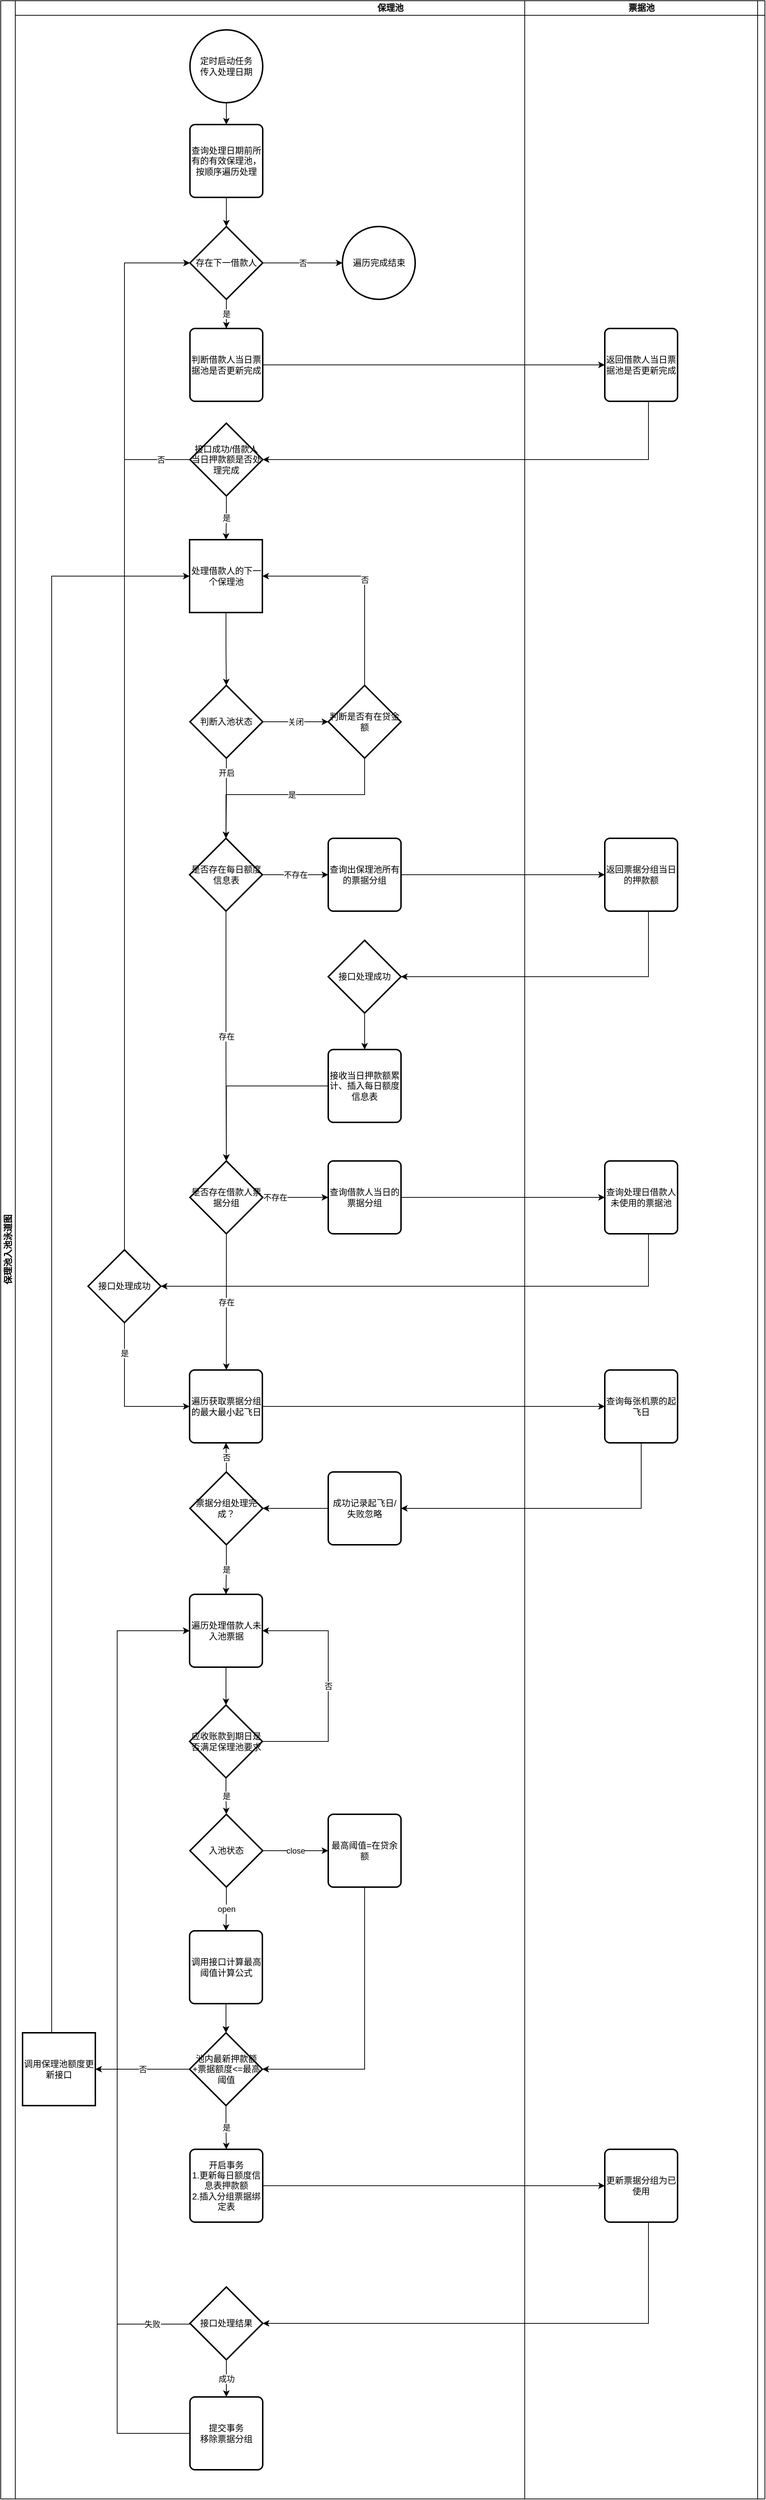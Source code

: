 <mxfile version="12.2.3" type="github" pages="1">
  <diagram id="7cnH-NnOfo04mb4Lqo_o" name="第 1 页">
    <mxGraphModel dx="2260" dy="1171" grid="1" gridSize="10" guides="1" tooltips="1" connect="1" arrows="1" fold="1" page="1" pageScale="1" pageWidth="827" pageHeight="1169" math="0" shadow="0">
      <root>
        <mxCell id="0"/>
        <mxCell id="1" parent="0"/>
        <mxCell id="x9DU3GrfOK3XYPjq0_lk-3" value="保理池入池泳道图" style="swimlane;html=1;childLayout=stackLayout;resizeParent=1;resizeParentMax=0;startSize=20;horizontal=0;horizontalStack=1;" parent="1" vertex="1">
          <mxGeometry x="110" y="60" width="1050" height="3430" as="geometry"/>
        </mxCell>
        <mxCell id="x9DU3GrfOK3XYPjq0_lk-4" value="保理池" style="swimlane;html=1;startSize=20;" parent="x9DU3GrfOK3XYPjq0_lk-3" vertex="1">
          <mxGeometry x="20" width="1030" height="3430" as="geometry"/>
        </mxCell>
        <mxCell id="x9DU3GrfOK3XYPjq0_lk-11" value="" style="edgeStyle=orthogonalEdgeStyle;rounded=0;orthogonalLoop=1;jettySize=auto;html=1;" parent="x9DU3GrfOK3XYPjq0_lk-4" source="x9DU3GrfOK3XYPjq0_lk-9" target="x9DU3GrfOK3XYPjq0_lk-10" edge="1">
          <mxGeometry relative="1" as="geometry"/>
        </mxCell>
        <mxCell id="x9DU3GrfOK3XYPjq0_lk-9" value="定时启动任务&lt;br&gt;传入处理日期" style="strokeWidth=2;html=1;shape=mxgraph.flowchart.start_2;whiteSpace=wrap;" parent="x9DU3GrfOK3XYPjq0_lk-4" vertex="1">
          <mxGeometry x="240" y="40" width="100" height="100" as="geometry"/>
        </mxCell>
        <mxCell id="Mn_wr89FNonFCgA3KKPW-10" value="" style="edgeStyle=orthogonalEdgeStyle;rounded=0;orthogonalLoop=1;jettySize=auto;html=1;" edge="1" parent="x9DU3GrfOK3XYPjq0_lk-4" source="x9DU3GrfOK3XYPjq0_lk-10" target="Mn_wr89FNonFCgA3KKPW-9">
          <mxGeometry relative="1" as="geometry"/>
        </mxCell>
        <mxCell id="x9DU3GrfOK3XYPjq0_lk-10" value="查询处理日期前所有的有效保理池，按顺序遍历处理" style="rounded=1;whiteSpace=wrap;html=1;absoluteArcSize=1;arcSize=14;strokeWidth=2;fontFamily=Helvetica;fontSize=12;fontColor=#000000;align=center;strokeColor=#000000;fillColor=#ffffff;" parent="x9DU3GrfOK3XYPjq0_lk-4" vertex="1">
          <mxGeometry x="240" y="170" width="100" height="100" as="geometry"/>
        </mxCell>
        <mxCell id="Mn_wr89FNonFCgA3KKPW-20" value="遍历完成结束" style="ellipse;whiteSpace=wrap;html=1;aspect=fixed;fontFamily=Helvetica;fontSize=12;fontColor=#000000;align=center;strokeColor=#000000;strokeWidth=2;fillColor=#ffffff;" vertex="1" parent="x9DU3GrfOK3XYPjq0_lk-4">
          <mxGeometry x="449.5" y="310" width="100" height="100" as="geometry"/>
        </mxCell>
        <mxCell id="Mn_wr89FNonFCgA3KKPW-11" value="是" style="edgeStyle=orthogonalEdgeStyle;rounded=0;orthogonalLoop=1;jettySize=auto;html=1;" edge="1" parent="x9DU3GrfOK3XYPjq0_lk-4" source="Mn_wr89FNonFCgA3KKPW-9" target="Mn_wr89FNonFCgA3KKPW-4">
          <mxGeometry relative="1" as="geometry"/>
        </mxCell>
        <mxCell id="Mn_wr89FNonFCgA3KKPW-22" value="否" style="edgeStyle=orthogonalEdgeStyle;rounded=0;orthogonalLoop=1;jettySize=auto;html=1;" edge="1" parent="x9DU3GrfOK3XYPjq0_lk-4" source="Mn_wr89FNonFCgA3KKPW-9" target="Mn_wr89FNonFCgA3KKPW-20">
          <mxGeometry relative="1" as="geometry"/>
        </mxCell>
        <mxCell id="Mn_wr89FNonFCgA3KKPW-9" value="存在下一借款人" style="rhombus;whiteSpace=wrap;html=1;fontFamily=Helvetica;fontSize=12;fontColor=#000000;align=center;strokeColor=#000000;strokeWidth=2;fillColor=#ffffff;" vertex="1" parent="x9DU3GrfOK3XYPjq0_lk-4">
          <mxGeometry x="240" y="310" width="100" height="100" as="geometry"/>
        </mxCell>
        <mxCell id="wWLqrKQLSOyKj97jagOg-4" value="关闭" style="edgeStyle=orthogonalEdgeStyle;rounded=0;orthogonalLoop=1;jettySize=auto;html=1;" parent="x9DU3GrfOK3XYPjq0_lk-4" source="wWLqrKQLSOyKj97jagOg-1" target="wWLqrKQLSOyKj97jagOg-3" edge="1">
          <mxGeometry relative="1" as="geometry"/>
        </mxCell>
        <mxCell id="wWLqrKQLSOyKj97jagOg-32" value="开启" style="edgeStyle=orthogonalEdgeStyle;rounded=0;orthogonalLoop=1;jettySize=auto;html=1;" parent="x9DU3GrfOK3XYPjq0_lk-4" source="wWLqrKQLSOyKj97jagOg-1" target="wWLqrKQLSOyKj97jagOg-31" edge="1">
          <mxGeometry y="-35" relative="1" as="geometry">
            <mxPoint x="35" y="-35" as="offset"/>
          </mxGeometry>
        </mxCell>
        <mxCell id="wWLqrKQLSOyKj97jagOg-1" value="判断入池状态" style="strokeWidth=2;html=1;shape=mxgraph.flowchart.decision;whiteSpace=wrap;fontFamily=Helvetica;fontSize=12;fontColor=#000000;align=center;strokeColor=#000000;fillColor=#ffffff;" parent="x9DU3GrfOK3XYPjq0_lk-4" vertex="1">
          <mxGeometry x="240" y="940" width="100" height="100" as="geometry"/>
        </mxCell>
        <mxCell id="wWLqrKQLSOyKj97jagOg-56" value="不存在" style="edgeStyle=orthogonalEdgeStyle;rounded=0;orthogonalLoop=1;jettySize=auto;html=1;" parent="x9DU3GrfOK3XYPjq0_lk-4" source="wWLqrKQLSOyKj97jagOg-31" target="wWLqrKQLSOyKj97jagOg-55" edge="1">
          <mxGeometry relative="1" as="geometry">
            <Array as="points">
              <mxPoint x="500" y="1200"/>
            </Array>
          </mxGeometry>
        </mxCell>
        <mxCell id="wWLqrKQLSOyKj97jagOg-98" value="存在" style="edgeStyle=orthogonalEdgeStyle;rounded=0;orthogonalLoop=1;jettySize=auto;html=1;" parent="x9DU3GrfOK3XYPjq0_lk-4" source="wWLqrKQLSOyKj97jagOg-31" target="wWLqrKQLSOyKj97jagOg-90" edge="1">
          <mxGeometry relative="1" as="geometry">
            <Array as="points">
              <mxPoint x="290" y="1460"/>
              <mxPoint x="290" y="1460"/>
            </Array>
          </mxGeometry>
        </mxCell>
        <mxCell id="wWLqrKQLSOyKj97jagOg-31" value="是否存在每日额度信息表" style="strokeWidth=2;html=1;shape=mxgraph.flowchart.decision;whiteSpace=wrap;fontFamily=Helvetica;fontSize=12;fontColor=#000000;align=center;strokeColor=#000000;fillColor=#ffffff;" parent="x9DU3GrfOK3XYPjq0_lk-4" vertex="1">
          <mxGeometry x="239.5" y="1150" width="100" height="100" as="geometry"/>
        </mxCell>
        <mxCell id="wWLqrKQLSOyKj97jagOg-55" value="查询出保理池所有的票据分组" style="rounded=1;whiteSpace=wrap;html=1;absoluteArcSize=1;arcSize=14;strokeWidth=2;fontFamily=Helvetica;fontSize=12;fontColor=#000000;align=center;strokeColor=#000000;fillColor=#ffffff;" parent="x9DU3GrfOK3XYPjq0_lk-4" vertex="1">
          <mxGeometry x="430" y="1150" width="100" height="100" as="geometry"/>
        </mxCell>
        <mxCell id="Mn_wr89FNonFCgA3KKPW-14" value="否" style="edgeStyle=orthogonalEdgeStyle;rounded=0;orthogonalLoop=1;jettySize=auto;html=1;entryX=0;entryY=0.5;entryDx=0;entryDy=0;" edge="1" parent="x9DU3GrfOK3XYPjq0_lk-4" source="wWLqrKQLSOyKj97jagOg-10" target="Mn_wr89FNonFCgA3KKPW-9">
          <mxGeometry x="-0.822" relative="1" as="geometry">
            <Array as="points">
              <mxPoint x="150" y="630"/>
              <mxPoint x="150" y="360"/>
            </Array>
            <mxPoint as="offset"/>
          </mxGeometry>
        </mxCell>
        <mxCell id="Mn_wr89FNonFCgA3KKPW-16" value="是" style="edgeStyle=orthogonalEdgeStyle;rounded=0;orthogonalLoop=1;jettySize=auto;html=1;" edge="1" parent="x9DU3GrfOK3XYPjq0_lk-4" source="wWLqrKQLSOyKj97jagOg-10" target="wWLqrKQLSOyKj97jagOg-15">
          <mxGeometry relative="1" as="geometry"/>
        </mxCell>
        <mxCell id="wWLqrKQLSOyKj97jagOg-10" value="接口成功/借款人当日押款额是否处理完成" style="strokeWidth=2;html=1;shape=mxgraph.flowchart.decision;whiteSpace=wrap;fontFamily=Helvetica;fontSize=12;fontColor=#000000;align=center;strokeColor=#000000;fillColor=#ffffff;" parent="x9DU3GrfOK3XYPjq0_lk-4" vertex="1">
          <mxGeometry x="240" y="580" width="100" height="100" as="geometry"/>
        </mxCell>
        <mxCell id="wWLqrKQLSOyKj97jagOg-61" value="&lt;div&gt;是&lt;/div&gt;" style="edgeStyle=orthogonalEdgeStyle;rounded=0;orthogonalLoop=1;jettySize=auto;html=1;entryX=0.5;entryY=0;entryDx=0;entryDy=0;entryPerimeter=0;" parent="x9DU3GrfOK3XYPjq0_lk-4" source="wWLqrKQLSOyKj97jagOg-3" edge="1" target="wWLqrKQLSOyKj97jagOg-31">
          <mxGeometry relative="1" as="geometry">
            <mxPoint x="339.5" y="1200" as="targetPoint"/>
            <Array as="points">
              <mxPoint x="480" y="1090"/>
              <mxPoint x="290" y="1090"/>
            </Array>
          </mxGeometry>
        </mxCell>
        <mxCell id="Mn_wr89FNonFCgA3KKPW-55" value="否" style="edgeStyle=orthogonalEdgeStyle;rounded=0;orthogonalLoop=1;jettySize=auto;html=1;" edge="1" parent="x9DU3GrfOK3XYPjq0_lk-4" source="wWLqrKQLSOyKj97jagOg-3" target="wWLqrKQLSOyKj97jagOg-15">
          <mxGeometry relative="1" as="geometry">
            <Array as="points">
              <mxPoint x="480" y="790"/>
            </Array>
          </mxGeometry>
        </mxCell>
        <mxCell id="wWLqrKQLSOyKj97jagOg-3" value="判断是否有在贷金额" style="strokeWidth=2;html=1;shape=mxgraph.flowchart.decision;whiteSpace=wrap;fontFamily=Helvetica;fontSize=12;fontColor=#000000;align=center;strokeColor=#000000;fillColor=#ffffff;" parent="x9DU3GrfOK3XYPjq0_lk-4" vertex="1">
          <mxGeometry x="430" y="940" width="100" height="100" as="geometry"/>
        </mxCell>
        <mxCell id="wWLqrKQLSOyKj97jagOg-93" style="edgeStyle=orthogonalEdgeStyle;rounded=0;orthogonalLoop=1;jettySize=auto;html=1;" parent="x9DU3GrfOK3XYPjq0_lk-4" source="wWLqrKQLSOyKj97jagOg-53" target="wWLqrKQLSOyKj97jagOg-90" edge="1">
          <mxGeometry relative="1" as="geometry">
            <Array as="points">
              <mxPoint x="290" y="1490"/>
            </Array>
          </mxGeometry>
        </mxCell>
        <mxCell id="wWLqrKQLSOyKj97jagOg-53" value="接收当日押款额累计、插入每日额度信息表" style="rounded=1;whiteSpace=wrap;html=1;absoluteArcSize=1;arcSize=14;strokeWidth=2;fontFamily=Helvetica;fontSize=12;fontColor=#000000;align=center;strokeColor=#000000;fillColor=#ffffff;" parent="x9DU3GrfOK3XYPjq0_lk-4" vertex="1">
          <mxGeometry x="430" y="1440" width="100" height="100" as="geometry"/>
        </mxCell>
        <mxCell id="Mn_wr89FNonFCgA3KKPW-53" style="edgeStyle=orthogonalEdgeStyle;rounded=0;orthogonalLoop=1;jettySize=auto;html=1;" edge="1" parent="x9DU3GrfOK3XYPjq0_lk-4" source="Mn_wr89FNonFCgA3KKPW-50" target="wWLqrKQLSOyKj97jagOg-53">
          <mxGeometry relative="1" as="geometry"/>
        </mxCell>
        <mxCell id="Mn_wr89FNonFCgA3KKPW-50" value="接口处理成功" style="rhombus;whiteSpace=wrap;html=1;fontFamily=Helvetica;fontSize=12;fontColor=#000000;align=center;strokeColor=#000000;strokeWidth=2;fillColor=#ffffff;" vertex="1" parent="x9DU3GrfOK3XYPjq0_lk-4">
          <mxGeometry x="430" y="1290" width="100" height="100" as="geometry"/>
        </mxCell>
        <mxCell id="wWLqrKQLSOyKj97jagOg-70" value="" style="edgeStyle=orthogonalEdgeStyle;rounded=0;orthogonalLoop=1;jettySize=auto;html=1;" parent="x9DU3GrfOK3XYPjq0_lk-4" source="wWLqrKQLSOyKj97jagOg-62" target="wWLqrKQLSOyKj97jagOg-69" edge="1">
          <mxGeometry relative="1" as="geometry"/>
        </mxCell>
        <mxCell id="wWLqrKQLSOyKj97jagOg-62" value="查询借款人当日的票据分组" style="rounded=1;whiteSpace=wrap;html=1;absoluteArcSize=1;arcSize=14;strokeWidth=2;fontFamily=Helvetica;fontSize=12;fontColor=#000000;align=center;strokeColor=#000000;fillColor=#ffffff;" parent="x9DU3GrfOK3XYPjq0_lk-4" vertex="1">
          <mxGeometry x="430" y="1593" width="100" height="100" as="geometry"/>
        </mxCell>
        <mxCell id="Mn_wr89FNonFCgA3KKPW-48" value="是" style="edgeStyle=orthogonalEdgeStyle;rounded=0;orthogonalLoop=1;jettySize=auto;html=1;" edge="1" parent="x9DU3GrfOK3XYPjq0_lk-4" source="Mn_wr89FNonFCgA3KKPW-45" target="wWLqrKQLSOyKj97jagOg-76">
          <mxGeometry x="-0.394" y="-20" relative="1" as="geometry">
            <Array as="points">
              <mxPoint x="150" y="1880"/>
              <mxPoint x="150" y="1880"/>
            </Array>
            <mxPoint x="20" y="-20" as="offset"/>
          </mxGeometry>
        </mxCell>
        <mxCell id="Mn_wr89FNonFCgA3KKPW-49" style="edgeStyle=orthogonalEdgeStyle;rounded=0;orthogonalLoop=1;jettySize=auto;html=1;" edge="1" parent="x9DU3GrfOK3XYPjq0_lk-4" source="Mn_wr89FNonFCgA3KKPW-45" target="Mn_wr89FNonFCgA3KKPW-9">
          <mxGeometry relative="1" as="geometry">
            <mxPoint x="140" y="400" as="targetPoint"/>
            <Array as="points">
              <mxPoint x="150" y="360"/>
            </Array>
          </mxGeometry>
        </mxCell>
        <mxCell id="Mn_wr89FNonFCgA3KKPW-45" value="接口处理成功" style="rhombus;whiteSpace=wrap;html=1;fontFamily=Helvetica;fontSize=12;fontColor=#000000;align=center;strokeColor=#000000;strokeWidth=2;fillColor=#ffffff;" vertex="1" parent="x9DU3GrfOK3XYPjq0_lk-4">
          <mxGeometry x="100" y="1715" width="100" height="100" as="geometry"/>
        </mxCell>
        <mxCell id="x9DU3GrfOK3XYPjq0_lk-5" value="票据池" style="swimlane;html=1;startSize=20;" parent="x9DU3GrfOK3XYPjq0_lk-4" vertex="1">
          <mxGeometry x="700" width="320" height="3430" as="geometry"/>
        </mxCell>
        <mxCell id="wWLqrKQLSOyKj97jagOg-22" value="返回借款人当日票据池是否更新完成" style="rounded=1;whiteSpace=wrap;html=1;absoluteArcSize=1;arcSize=14;strokeWidth=2;fontFamily=Helvetica;fontSize=12;fontColor=#000000;align=center;strokeColor=#000000;fillColor=#ffffff;" parent="x9DU3GrfOK3XYPjq0_lk-5" vertex="1">
          <mxGeometry x="110" y="450" width="100" height="100" as="geometry"/>
        </mxCell>
        <mxCell id="wWLqrKQLSOyKj97jagOg-34" value="返回票据分组当日的押款额" style="rounded=1;whiteSpace=wrap;html=1;absoluteArcSize=1;arcSize=14;strokeWidth=2;fontFamily=Helvetica;fontSize=12;fontColor=#000000;align=center;strokeColor=#000000;fillColor=#ffffff;" parent="x9DU3GrfOK3XYPjq0_lk-5" vertex="1">
          <mxGeometry x="110" y="1150" width="100" height="100" as="geometry"/>
        </mxCell>
        <mxCell id="wWLqrKQLSOyKj97jagOg-69" value="查询处理日借款人未使用的票据池" style="rounded=1;whiteSpace=wrap;html=1;absoluteArcSize=1;arcSize=14;strokeWidth=2;fontFamily=Helvetica;fontSize=12;fontColor=#000000;align=center;strokeColor=#000000;fillColor=#ffffff;" parent="x9DU3GrfOK3XYPjq0_lk-5" vertex="1">
          <mxGeometry x="110" y="1593" width="100" height="100" as="geometry"/>
        </mxCell>
        <mxCell id="wWLqrKQLSOyKj97jagOg-81" value="查询每张机票的起飞日" style="rounded=1;whiteSpace=wrap;html=1;absoluteArcSize=1;arcSize=14;strokeWidth=2;fontFamily=Helvetica;fontSize=12;fontColor=#000000;align=center;strokeColor=#000000;fillColor=#ffffff;" parent="x9DU3GrfOK3XYPjq0_lk-5" vertex="1">
          <mxGeometry x="110" y="1880" width="100" height="100" as="geometry"/>
        </mxCell>
        <mxCell id="wWLqrKQLSOyKj97jagOg-117" value="更新票据分组为已使用" style="rounded=1;whiteSpace=wrap;html=1;absoluteArcSize=1;arcSize=14;strokeWidth=2;fontFamily=Helvetica;fontSize=12;fontColor=#000000;align=center;strokeColor=#000000;fillColor=#ffffff;" parent="x9DU3GrfOK3XYPjq0_lk-5" vertex="1">
          <mxGeometry x="110" y="2950" width="100" height="100" as="geometry"/>
        </mxCell>
        <mxCell id="wWLqrKQLSOyKj97jagOg-57" style="edgeStyle=orthogonalEdgeStyle;rounded=0;orthogonalLoop=1;jettySize=auto;html=1;" parent="x9DU3GrfOK3XYPjq0_lk-4" source="wWLqrKQLSOyKj97jagOg-55" target="wWLqrKQLSOyKj97jagOg-34" edge="1">
          <mxGeometry relative="1" as="geometry"/>
        </mxCell>
        <mxCell id="wWLqrKQLSOyKj97jagOg-82" value="" style="edgeStyle=orthogonalEdgeStyle;rounded=0;orthogonalLoop=1;jettySize=auto;html=1;" parent="x9DU3GrfOK3XYPjq0_lk-4" source="wWLqrKQLSOyKj97jagOg-76" target="wWLqrKQLSOyKj97jagOg-81" edge="1">
          <mxGeometry relative="1" as="geometry"/>
        </mxCell>
        <mxCell id="wWLqrKQLSOyKj97jagOg-76" value="遍历获取票据分组的最大最小起飞日" style="rounded=1;whiteSpace=wrap;html=1;absoluteArcSize=1;arcSize=14;strokeWidth=2;fontFamily=Helvetica;fontSize=12;fontColor=#000000;align=center;strokeColor=#000000;fillColor=#ffffff;" parent="x9DU3GrfOK3XYPjq0_lk-4" vertex="1">
          <mxGeometry x="239.5" y="1880" width="100" height="100" as="geometry"/>
        </mxCell>
        <mxCell id="wWLqrKQLSOyKj97jagOg-94" value="不存在" style="edgeStyle=orthogonalEdgeStyle;rounded=0;orthogonalLoop=1;jettySize=auto;html=1;" parent="x9DU3GrfOK3XYPjq0_lk-4" source="wWLqrKQLSOyKj97jagOg-90" target="wWLqrKQLSOyKj97jagOg-62" edge="1">
          <mxGeometry x="-0.629" relative="1" as="geometry">
            <Array as="points">
              <mxPoint x="340" y="1643"/>
              <mxPoint x="340" y="1643"/>
            </Array>
            <mxPoint as="offset"/>
          </mxGeometry>
        </mxCell>
        <mxCell id="wWLqrKQLSOyKj97jagOg-95" value="存在" style="edgeStyle=orthogonalEdgeStyle;rounded=0;orthogonalLoop=1;jettySize=auto;html=1;" parent="x9DU3GrfOK3XYPjq0_lk-4" source="wWLqrKQLSOyKj97jagOg-90" target="wWLqrKQLSOyKj97jagOg-76" edge="1">
          <mxGeometry relative="1" as="geometry">
            <mxPoint x="130" y="1853" as="targetPoint"/>
            <Array as="points">
              <mxPoint x="290" y="1890"/>
              <mxPoint x="290" y="1890"/>
            </Array>
          </mxGeometry>
        </mxCell>
        <mxCell id="wWLqrKQLSOyKj97jagOg-90" value="是否存在借款人票据分组" style="strokeWidth=2;html=1;shape=mxgraph.flowchart.decision;whiteSpace=wrap;fontFamily=Helvetica;fontSize=12;fontColor=#000000;align=center;strokeColor=#000000;fillColor=#ffffff;" parent="x9DU3GrfOK3XYPjq0_lk-4" vertex="1">
          <mxGeometry x="240" y="1593" width="100" height="100" as="geometry"/>
        </mxCell>
        <mxCell id="Mn_wr89FNonFCgA3KKPW-31" value="" style="edgeStyle=orthogonalEdgeStyle;rounded=0;orthogonalLoop=1;jettySize=auto;html=1;" edge="1" parent="x9DU3GrfOK3XYPjq0_lk-4" source="wWLqrKQLSOyKj97jagOg-85" target="Mn_wr89FNonFCgA3KKPW-30">
          <mxGeometry relative="1" as="geometry"/>
        </mxCell>
        <mxCell id="wWLqrKQLSOyKj97jagOg-85" value="成功记录起飞日/失败忽略" style="rounded=1;whiteSpace=wrap;html=1;absoluteArcSize=1;arcSize=14;strokeWidth=2;fontFamily=Helvetica;fontSize=12;fontColor=#000000;align=center;strokeColor=#000000;fillColor=#ffffff;direction=south;" parent="x9DU3GrfOK3XYPjq0_lk-4" vertex="1">
          <mxGeometry x="430" y="2020" width="100" height="100" as="geometry"/>
        </mxCell>
        <mxCell id="Mn_wr89FNonFCgA3KKPW-32" value="否" style="edgeStyle=orthogonalEdgeStyle;rounded=0;orthogonalLoop=1;jettySize=auto;html=1;entryX=0.5;entryY=1;entryDx=0;entryDy=0;" edge="1" parent="x9DU3GrfOK3XYPjq0_lk-4" source="Mn_wr89FNonFCgA3KKPW-30" target="wWLqrKQLSOyKj97jagOg-76">
          <mxGeometry relative="1" as="geometry"/>
        </mxCell>
        <mxCell id="Mn_wr89FNonFCgA3KKPW-33" value="是" style="edgeStyle=orthogonalEdgeStyle;rounded=0;orthogonalLoop=1;jettySize=auto;html=1;" edge="1" parent="x9DU3GrfOK3XYPjq0_lk-4" source="Mn_wr89FNonFCgA3KKPW-30" target="Mn_wr89FNonFCgA3KKPW-25">
          <mxGeometry relative="1" as="geometry"/>
        </mxCell>
        <mxCell id="Mn_wr89FNonFCgA3KKPW-30" value="&lt;div&gt;票据分组处理完成？&lt;/div&gt;" style="rhombus;whiteSpace=wrap;html=1;fontFamily=Helvetica;fontSize=12;fontColor=#000000;align=center;strokeColor=#000000;strokeWidth=2;fillColor=#ffffff;" vertex="1" parent="x9DU3GrfOK3XYPjq0_lk-4">
          <mxGeometry x="240" y="2020" width="100" height="100" as="geometry"/>
        </mxCell>
        <mxCell id="Mn_wr89FNonFCgA3KKPW-28" style="edgeStyle=orthogonalEdgeStyle;rounded=0;orthogonalLoop=1;jettySize=auto;html=1;" edge="1" parent="x9DU3GrfOK3XYPjq0_lk-4" source="Mn_wr89FNonFCgA3KKPW-25" target="wWLqrKQLSOyKj97jagOg-99">
          <mxGeometry relative="1" as="geometry"/>
        </mxCell>
        <mxCell id="Mn_wr89FNonFCgA3KKPW-25" value="&lt;div&gt;遍历处理借款人未入池票据&lt;/div&gt;" style="rounded=1;whiteSpace=wrap;html=1;absoluteArcSize=1;arcSize=14;strokeWidth=2;fontFamily=Helvetica;fontSize=12;fontColor=#000000;align=center;strokeColor=#000000;fillColor=#ffffff;direction=south;" vertex="1" parent="x9DU3GrfOK3XYPjq0_lk-4">
          <mxGeometry x="239.5" y="2188" width="100" height="100" as="geometry"/>
        </mxCell>
        <mxCell id="wWLqrKQLSOyKj97jagOg-103" value="是" style="edgeStyle=orthogonalEdgeStyle;rounded=0;orthogonalLoop=1;jettySize=auto;html=1;" parent="x9DU3GrfOK3XYPjq0_lk-4" source="wWLqrKQLSOyKj97jagOg-99" target="wWLqrKQLSOyKj97jagOg-102" edge="1">
          <mxGeometry relative="1" as="geometry"/>
        </mxCell>
        <mxCell id="Mn_wr89FNonFCgA3KKPW-34" value="否" style="edgeStyle=orthogonalEdgeStyle;rounded=0;orthogonalLoop=1;jettySize=auto;html=1;entryX=0.5;entryY=0;entryDx=0;entryDy=0;" edge="1" parent="x9DU3GrfOK3XYPjq0_lk-4" source="wWLqrKQLSOyKj97jagOg-99" target="Mn_wr89FNonFCgA3KKPW-25">
          <mxGeometry relative="1" as="geometry">
            <Array as="points">
              <mxPoint x="430" y="2390"/>
              <mxPoint x="430" y="2238"/>
            </Array>
          </mxGeometry>
        </mxCell>
        <mxCell id="wWLqrKQLSOyKj97jagOg-99" value="应收账款到期日是否满足保理池要求" style="strokeWidth=2;html=1;shape=mxgraph.flowchart.decision;whiteSpace=wrap;fontFamily=Helvetica;fontSize=12;fontColor=#000000;align=center;strokeColor=#000000;fillColor=#ffffff;" parent="x9DU3GrfOK3XYPjq0_lk-4" vertex="1">
          <mxGeometry x="239.5" y="2340" width="100" height="100" as="geometry"/>
        </mxCell>
        <mxCell id="wWLqrKQLSOyKj97jagOg-105" value="open" style="edgeStyle=orthogonalEdgeStyle;rounded=0;orthogonalLoop=1;jettySize=auto;html=1;" parent="x9DU3GrfOK3XYPjq0_lk-4" source="wWLqrKQLSOyKj97jagOg-102" target="wWLqrKQLSOyKj97jagOg-104" edge="1">
          <mxGeometry relative="1" as="geometry"/>
        </mxCell>
        <mxCell id="wWLqrKQLSOyKj97jagOg-107" value="close" style="edgeStyle=orthogonalEdgeStyle;rounded=0;orthogonalLoop=1;jettySize=auto;html=1;" parent="x9DU3GrfOK3XYPjq0_lk-4" source="wWLqrKQLSOyKj97jagOg-102" target="wWLqrKQLSOyKj97jagOg-106" edge="1">
          <mxGeometry relative="1" as="geometry"/>
        </mxCell>
        <mxCell id="wWLqrKQLSOyKj97jagOg-102" value="入池状态" style="strokeWidth=2;html=1;shape=mxgraph.flowchart.decision;whiteSpace=wrap;fontFamily=Helvetica;fontSize=12;fontColor=#000000;align=center;strokeColor=#000000;fillColor=#ffffff;" parent="x9DU3GrfOK3XYPjq0_lk-4" vertex="1">
          <mxGeometry x="240" y="2490" width="100" height="100" as="geometry"/>
        </mxCell>
        <mxCell id="wWLqrKQLSOyKj97jagOg-110" style="edgeStyle=orthogonalEdgeStyle;rounded=0;orthogonalLoop=1;jettySize=auto;html=1;" parent="x9DU3GrfOK3XYPjq0_lk-4" source="wWLqrKQLSOyKj97jagOg-104" target="wWLqrKQLSOyKj97jagOg-108" edge="1">
          <mxGeometry relative="1" as="geometry"/>
        </mxCell>
        <mxCell id="wWLqrKQLSOyKj97jagOg-112" style="edgeStyle=orthogonalEdgeStyle;rounded=0;orthogonalLoop=1;jettySize=auto;html=1;" parent="x9DU3GrfOK3XYPjq0_lk-4" source="wWLqrKQLSOyKj97jagOg-106" target="wWLqrKQLSOyKj97jagOg-108" edge="1">
          <mxGeometry relative="1" as="geometry">
            <Array as="points">
              <mxPoint x="480" y="2840"/>
            </Array>
          </mxGeometry>
        </mxCell>
        <mxCell id="wWLqrKQLSOyKj97jagOg-106" value="最高阈值=在贷余额" style="rounded=1;whiteSpace=wrap;html=1;absoluteArcSize=1;arcSize=14;strokeWidth=2;fontFamily=Helvetica;fontSize=12;fontColor=#000000;align=center;strokeColor=#000000;fillColor=#ffffff;" parent="x9DU3GrfOK3XYPjq0_lk-4" vertex="1">
          <mxGeometry x="430" y="2490" width="100" height="100" as="geometry"/>
        </mxCell>
        <mxCell id="wWLqrKQLSOyKj97jagOg-109" value="" style="edgeStyle=orthogonalEdgeStyle;rounded=0;orthogonalLoop=1;jettySize=auto;html=1;" parent="x9DU3GrfOK3XYPjq0_lk-4" source="wWLqrKQLSOyKj97jagOg-104" target="wWLqrKQLSOyKj97jagOg-108" edge="1">
          <mxGeometry relative="1" as="geometry"/>
        </mxCell>
        <mxCell id="Mn_wr89FNonFCgA3KKPW-35" style="edgeStyle=orthogonalEdgeStyle;rounded=0;orthogonalLoop=1;jettySize=auto;html=1;entryX=0;entryY=0.5;entryDx=0;entryDy=0;" edge="1" parent="x9DU3GrfOK3XYPjq0_lk-4" source="Mn_wr89FNonFCgA3KKPW-39" target="wWLqrKQLSOyKj97jagOg-15">
          <mxGeometry relative="1" as="geometry">
            <mxPoint x="70" y="2750" as="sourcePoint"/>
            <Array as="points">
              <mxPoint x="50" y="790"/>
            </Array>
          </mxGeometry>
        </mxCell>
        <mxCell id="Mn_wr89FNonFCgA3KKPW-36" value="是" style="edgeStyle=orthogonalEdgeStyle;rounded=0;orthogonalLoop=1;jettySize=auto;html=1;" edge="1" parent="x9DU3GrfOK3XYPjq0_lk-4" source="wWLqrKQLSOyKj97jagOg-108" target="wWLqrKQLSOyKj97jagOg-115">
          <mxGeometry relative="1" as="geometry"/>
        </mxCell>
        <mxCell id="Mn_wr89FNonFCgA3KKPW-40" value="否" style="edgeStyle=orthogonalEdgeStyle;rounded=0;orthogonalLoop=1;jettySize=auto;html=1;" edge="1" parent="x9DU3GrfOK3XYPjq0_lk-4" source="wWLqrKQLSOyKj97jagOg-108" target="Mn_wr89FNonFCgA3KKPW-39">
          <mxGeometry relative="1" as="geometry"/>
        </mxCell>
        <mxCell id="wWLqrKQLSOyKj97jagOg-108" value="池内最新押款额+票据额度&amp;lt;=最高阈值" style="rhombus;whiteSpace=wrap;html=1;fontFamily=Helvetica;fontSize=12;fontColor=#000000;align=center;strokeColor=#000000;strokeWidth=2;fillColor=#ffffff;" parent="x9DU3GrfOK3XYPjq0_lk-4" vertex="1">
          <mxGeometry x="239.5" y="2790" width="100" height="100" as="geometry"/>
        </mxCell>
        <mxCell id="Mn_wr89FNonFCgA3KKPW-39" value="调用保理池额度更新接口" style="whiteSpace=wrap;html=1;aspect=fixed;fontFamily=Helvetica;fontSize=12;fontColor=#000000;align=center;strokeColor=#000000;strokeWidth=2;fillColor=#ffffff;" vertex="1" parent="x9DU3GrfOK3XYPjq0_lk-4">
          <mxGeometry x="10" y="2790" width="100" height="100" as="geometry"/>
        </mxCell>
        <mxCell id="wWLqrKQLSOyKj97jagOg-118" value="" style="edgeStyle=orthogonalEdgeStyle;rounded=0;orthogonalLoop=1;jettySize=auto;html=1;" parent="x9DU3GrfOK3XYPjq0_lk-4" source="wWLqrKQLSOyKj97jagOg-115" target="wWLqrKQLSOyKj97jagOg-117" edge="1">
          <mxGeometry relative="1" as="geometry"/>
        </mxCell>
        <mxCell id="wWLqrKQLSOyKj97jagOg-115" value="&lt;div&gt;开启事务&lt;br&gt;&lt;/div&gt;&lt;div&gt;1.更新每日额度信息表押款额&lt;/div&gt;&lt;div&gt;2.插入分组票据绑定表&lt;br&gt;&lt;/div&gt;" style="rounded=1;whiteSpace=wrap;html=1;absoluteArcSize=1;arcSize=14;strokeWidth=2;fontFamily=Helvetica;fontSize=12;fontColor=#000000;align=center;strokeColor=#000000;fillColor=#ffffff;" parent="x9DU3GrfOK3XYPjq0_lk-4" vertex="1">
          <mxGeometry x="240" y="2950" width="100" height="100" as="geometry"/>
        </mxCell>
        <mxCell id="wWLqrKQLSOyKj97jagOg-86" value="" style="edgeStyle=orthogonalEdgeStyle;rounded=0;orthogonalLoop=1;jettySize=auto;html=1;" parent="x9DU3GrfOK3XYPjq0_lk-4" source="wWLqrKQLSOyKj97jagOg-81" target="wWLqrKQLSOyKj97jagOg-85" edge="1">
          <mxGeometry relative="1" as="geometry">
            <Array as="points">
              <mxPoint x="860" y="2070"/>
            </Array>
          </mxGeometry>
        </mxCell>
        <mxCell id="wWLqrKQLSOyKj97jagOg-104" value="调用接口计算最高阈值计算公式" style="rounded=1;whiteSpace=wrap;html=1;absoluteArcSize=1;arcSize=14;strokeWidth=2;fontFamily=Helvetica;fontSize=12;fontColor=#000000;align=center;strokeColor=#000000;fillColor=#ffffff;" parent="x9DU3GrfOK3XYPjq0_lk-4" vertex="1">
          <mxGeometry x="239.5" y="2650" width="100" height="100" as="geometry"/>
        </mxCell>
        <mxCell id="wWLqrKQLSOyKj97jagOg-127" value="成功" style="edgeStyle=orthogonalEdgeStyle;rounded=0;orthogonalLoop=1;jettySize=auto;html=1;" parent="x9DU3GrfOK3XYPjq0_lk-4" source="wWLqrKQLSOyKj97jagOg-119" target="wWLqrKQLSOyKj97jagOg-126" edge="1">
          <mxGeometry relative="1" as="geometry">
            <mxPoint x="139.5" y="3189" as="targetPoint"/>
          </mxGeometry>
        </mxCell>
        <mxCell id="Mn_wr89FNonFCgA3KKPW-41" value="失败" style="edgeStyle=orthogonalEdgeStyle;rounded=0;orthogonalLoop=1;jettySize=auto;html=1;" edge="1" parent="x9DU3GrfOK3XYPjq0_lk-4" source="wWLqrKQLSOyKj97jagOg-119" target="Mn_wr89FNonFCgA3KKPW-25">
          <mxGeometry x="-0.909" relative="1" as="geometry">
            <Array as="points">
              <mxPoint x="140" y="3190"/>
              <mxPoint x="140" y="2238"/>
            </Array>
            <mxPoint as="offset"/>
          </mxGeometry>
        </mxCell>
        <mxCell id="wWLqrKQLSOyKj97jagOg-119" value="接口处理结果" style="strokeWidth=2;html=1;shape=mxgraph.flowchart.decision;whiteSpace=wrap;fontFamily=Helvetica;fontSize=12;fontColor=#000000;align=center;strokeColor=#000000;fillColor=#ffffff;" parent="x9DU3GrfOK3XYPjq0_lk-4" vertex="1">
          <mxGeometry x="240" y="3139" width="100" height="100" as="geometry"/>
        </mxCell>
        <mxCell id="Mn_wr89FNonFCgA3KKPW-37" style="edgeStyle=orthogonalEdgeStyle;rounded=0;orthogonalLoop=1;jettySize=auto;html=1;" edge="1" parent="x9DU3GrfOK3XYPjq0_lk-4" source="wWLqrKQLSOyKj97jagOg-126" target="Mn_wr89FNonFCgA3KKPW-25">
          <mxGeometry relative="1" as="geometry">
            <Array as="points">
              <mxPoint x="140" y="2238"/>
            </Array>
          </mxGeometry>
        </mxCell>
        <mxCell id="wWLqrKQLSOyKj97jagOg-126" value="提交事务&lt;br&gt;&lt;div&gt;移除票据分组&lt;/div&gt;" style="rounded=1;whiteSpace=wrap;html=1;absoluteArcSize=1;arcSize=14;strokeWidth=2;fontFamily=Helvetica;fontSize=12;fontColor=#000000;align=center;strokeColor=#000000;fillColor=#ffffff;" parent="x9DU3GrfOK3XYPjq0_lk-4" vertex="1">
          <mxGeometry x="240" y="3290" width="100" height="100" as="geometry"/>
        </mxCell>
        <mxCell id="wWLqrKQLSOyKj97jagOg-120" value="" style="edgeStyle=orthogonalEdgeStyle;rounded=0;orthogonalLoop=1;jettySize=auto;html=1;" parent="x9DU3GrfOK3XYPjq0_lk-4" source="wWLqrKQLSOyKj97jagOg-117" target="wWLqrKQLSOyKj97jagOg-119" edge="1">
          <mxGeometry relative="1" as="geometry">
            <Array as="points">
              <mxPoint x="870" y="3189"/>
            </Array>
          </mxGeometry>
        </mxCell>
        <mxCell id="Mn_wr89FNonFCgA3KKPW-7" style="edgeStyle=orthogonalEdgeStyle;rounded=0;orthogonalLoop=1;jettySize=auto;html=1;" edge="1" parent="x9DU3GrfOK3XYPjq0_lk-4" source="Mn_wr89FNonFCgA3KKPW-4" target="wWLqrKQLSOyKj97jagOg-22">
          <mxGeometry relative="1" as="geometry"/>
        </mxCell>
        <mxCell id="Mn_wr89FNonFCgA3KKPW-4" value="判断借款人当日票据池是否更新完成" style="rounded=1;whiteSpace=wrap;html=1;absoluteArcSize=1;arcSize=14;strokeWidth=2;fontFamily=Helvetica;fontSize=12;fontColor=#000000;align=center;strokeColor=#000000;fillColor=#ffffff;" vertex="1" parent="x9DU3GrfOK3XYPjq0_lk-4">
          <mxGeometry x="240" y="450" width="100" height="100" as="geometry"/>
        </mxCell>
        <mxCell id="Mn_wr89FNonFCgA3KKPW-19" style="edgeStyle=orthogonalEdgeStyle;rounded=0;orthogonalLoop=1;jettySize=auto;html=1;" edge="1" parent="x9DU3GrfOK3XYPjq0_lk-4" source="wWLqrKQLSOyKj97jagOg-15" target="wWLqrKQLSOyKj97jagOg-1">
          <mxGeometry relative="1" as="geometry"/>
        </mxCell>
        <mxCell id="wWLqrKQLSOyKj97jagOg-15" value="&lt;div&gt;处理借款人的下一个保理池&lt;/div&gt;" style="whiteSpace=wrap;html=1;aspect=fixed;fontFamily=Helvetica;fontSize=12;fontColor=#000000;align=center;strokeColor=#000000;strokeWidth=2;fillColor=#ffffff;" parent="x9DU3GrfOK3XYPjq0_lk-4" vertex="1">
          <mxGeometry x="239.5" y="740" width="100" height="100" as="geometry"/>
        </mxCell>
        <mxCell id="Mn_wr89FNonFCgA3KKPW-13" style="edgeStyle=orthogonalEdgeStyle;rounded=0;orthogonalLoop=1;jettySize=auto;html=1;" edge="1" parent="x9DU3GrfOK3XYPjq0_lk-4" source="wWLqrKQLSOyKj97jagOg-22" target="wWLqrKQLSOyKj97jagOg-10">
          <mxGeometry relative="1" as="geometry">
            <Array as="points">
              <mxPoint x="870" y="630"/>
            </Array>
          </mxGeometry>
        </mxCell>
        <mxCell id="Mn_wr89FNonFCgA3KKPW-47" style="edgeStyle=orthogonalEdgeStyle;rounded=0;orthogonalLoop=1;jettySize=auto;html=1;" edge="1" parent="x9DU3GrfOK3XYPjq0_lk-4" source="wWLqrKQLSOyKj97jagOg-69" target="Mn_wr89FNonFCgA3KKPW-45">
          <mxGeometry relative="1" as="geometry">
            <Array as="points">
              <mxPoint x="870" y="1765"/>
            </Array>
          </mxGeometry>
        </mxCell>
        <mxCell id="Mn_wr89FNonFCgA3KKPW-52" style="edgeStyle=orthogonalEdgeStyle;rounded=0;orthogonalLoop=1;jettySize=auto;html=1;" edge="1" parent="x9DU3GrfOK3XYPjq0_lk-4" source="wWLqrKQLSOyKj97jagOg-34" target="Mn_wr89FNonFCgA3KKPW-50">
          <mxGeometry relative="1" as="geometry">
            <Array as="points">
              <mxPoint x="870" y="1340"/>
            </Array>
          </mxGeometry>
        </mxCell>
      </root>
    </mxGraphModel>
  </diagram>
</mxfile>
